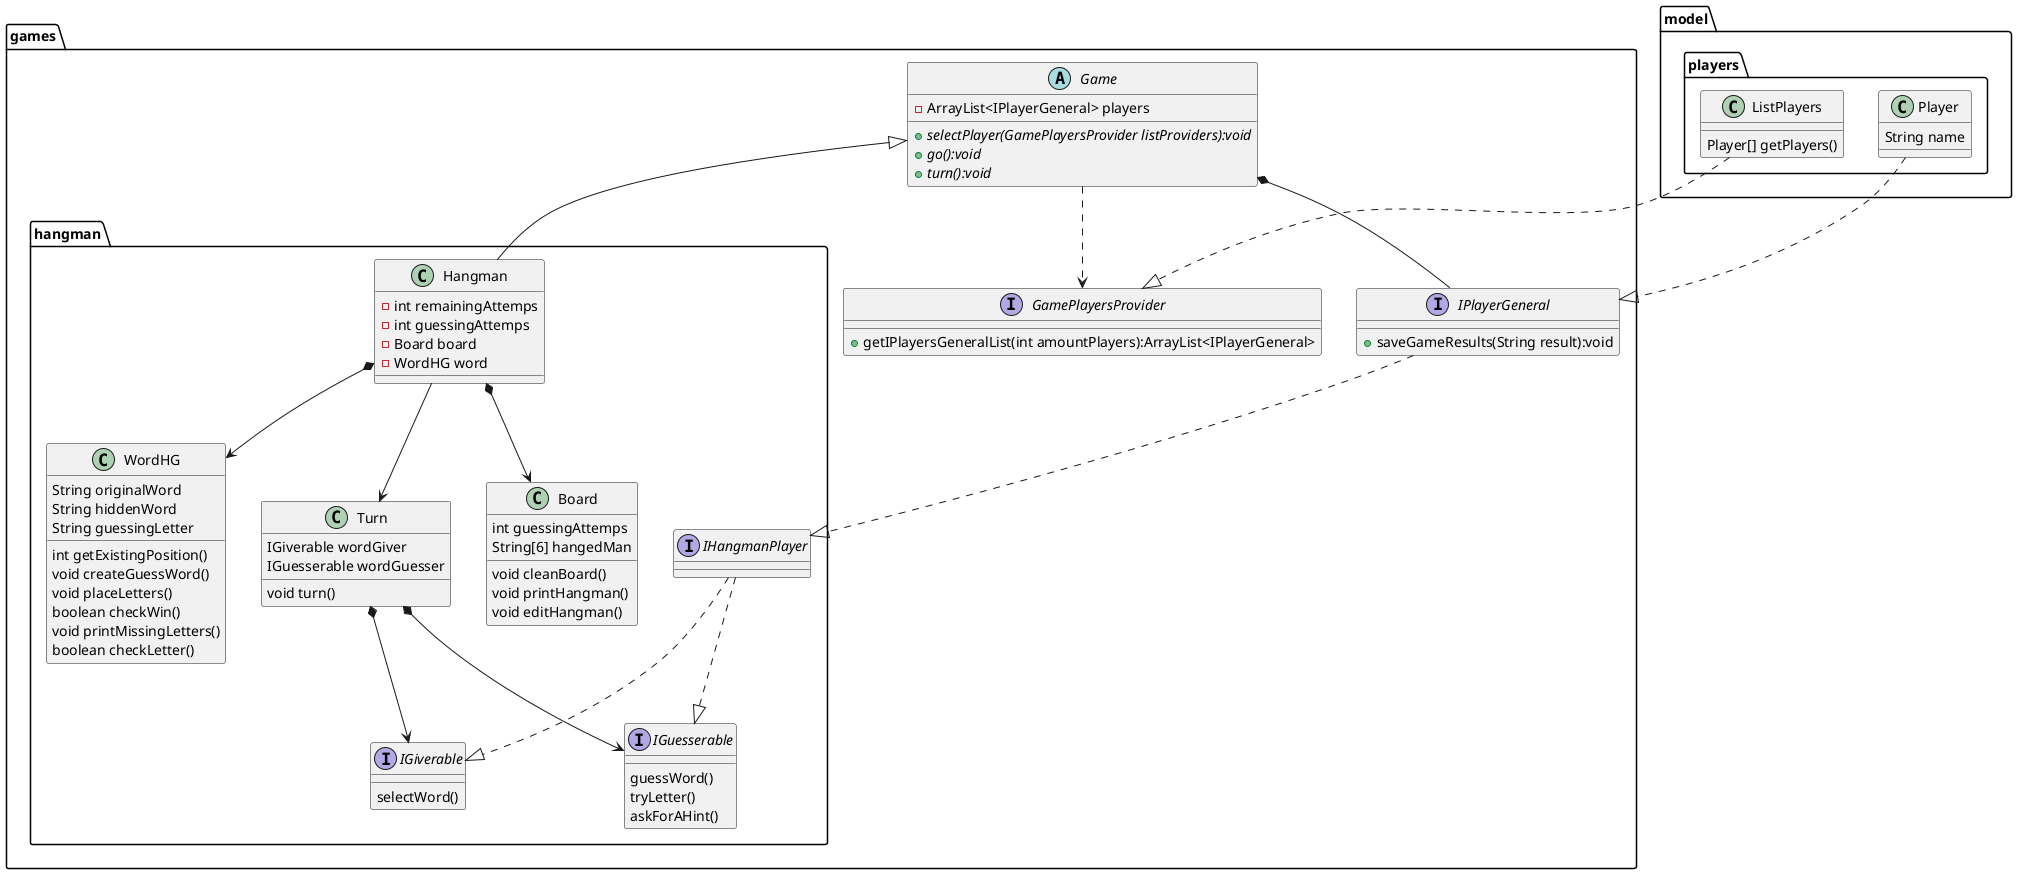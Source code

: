 @startuml ClassTicTacToe


package games {

    interface GamePlayersProvider {
        +getIPlayersGeneralList(int amountPlayers):ArrayList<IPlayerGeneral>
    }

abstract Game {
    -ArrayList<IPlayerGeneral> players
    +{abstract}selectPlayer(GamePlayersProvider listProviders):void
    +{abstract}go():void
    +{abstract}turn():void
}

interface IPlayerGeneral{
    +saveGameResults(String result):void
}

package hangman {

    class Hangman{
        -int remainingAttemps
        -int guessingAttemps
        -Board board
        -WordHG word
    }

    class Board {
        int guessingAttemps
        String[6] hangedMan
        void cleanBoard()
        void printHangman()
        void editHangman()

    }

    class WordHG{
        String originalWord
        String hiddenWord
        String guessingLetter
        int getExistingPosition()
        void createGuessWord()
        void placeLetters()
        boolean checkWin()
        void printMissingLetters()
        boolean checkLetter()
    }

    class Turn{
        IGiverable wordGiver
        IGuesserable wordGuesser
        void turn()
    }

    interface IHangmanPlayer{}

    interface IGiverable{
        selectWord()
    }

    interface IGuesserable{
        guessWord()
        tryLetter()
        askForAHint()
    }

}

}

package model {

    package players {

        class Player {
            String name
        }
        
        class ListPlayers{
            Player[] getPlayers()
        }

    }

}

Player ..|> IPlayerGeneral

Hangman *--> Board
Hangman *--> WordHG
Hangman --> Turn

Game ..> GamePlayersProvider

IPlayerGeneral ..|> IHangmanPlayer
IHangmanPlayer ..|> IGiverable
IHangmanPlayer ..|> IGuesserable

ListPlayers ..|> GamePlayersProvider

Game *-- IPlayerGeneral

Turn *--> IGiverable
Turn *--> IGuesserable

Hangman -up-|> Game



@enduml